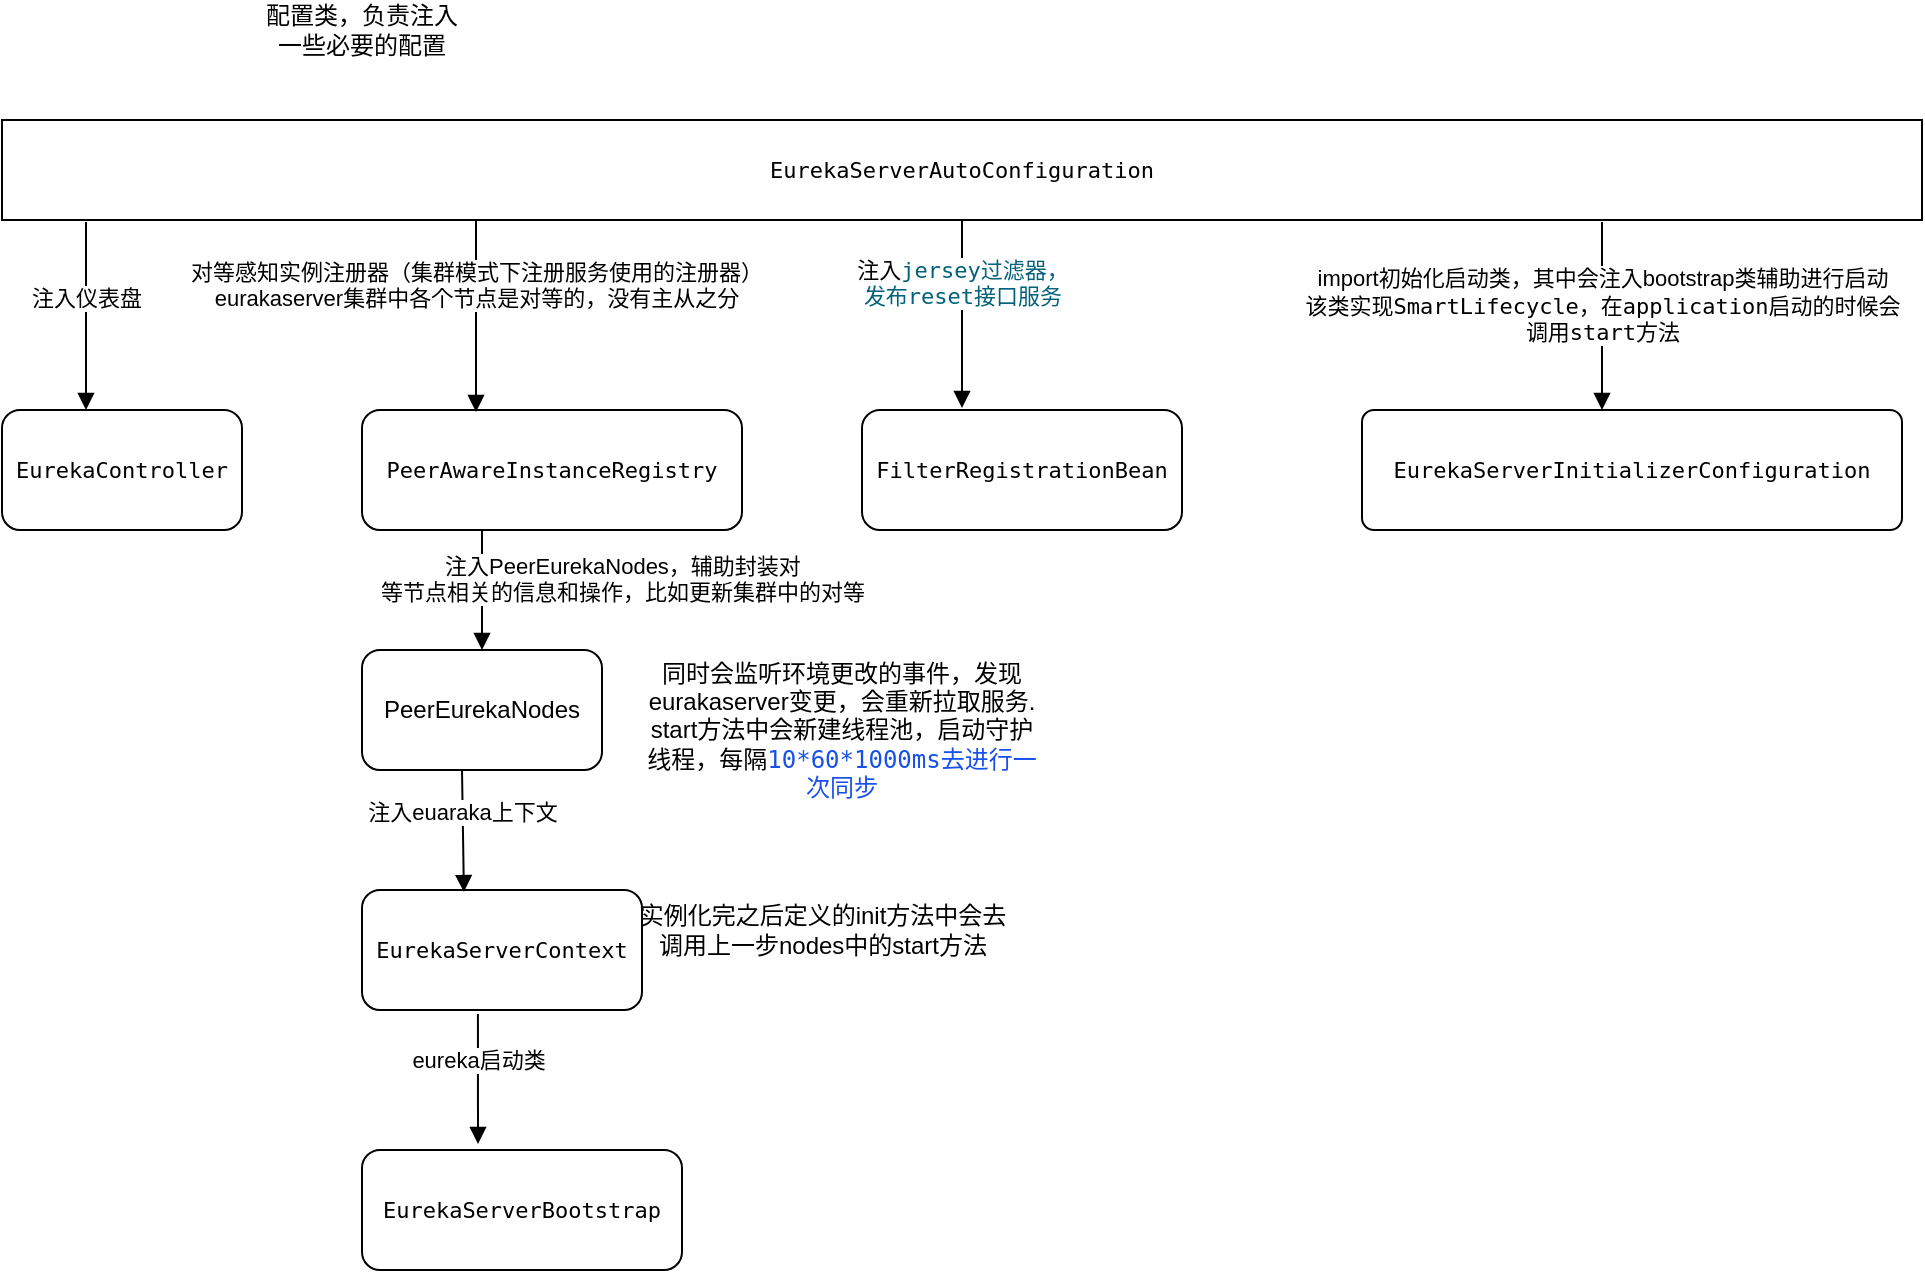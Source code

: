 <mxfile version="14.4.6" type="github">
  <diagram id="wmskmq6iXbEiBQbnxRAv" name="Page-1">
    <mxGraphModel dx="946" dy="614" grid="1" gridSize="10" guides="1" tooltips="1" connect="1" arrows="1" fold="1" page="1" pageScale="1" pageWidth="827" pageHeight="1169" math="0" shadow="0">
      <root>
        <mxCell id="0" />
        <mxCell id="1" parent="0" />
        <mxCell id="5n4lhrQsMyBDXj8TD-eI-1" value="&lt;pre style=&quot;color: rgb(8 , 8 , 8) ; font-family: &amp;#34;jetbrains mono&amp;#34; , monospace&quot;&gt;&lt;span style=&quot;color: rgb(0 , 0 , 0) ; background-color: rgb(255 , 255 , 255)&quot;&gt;&lt;font style=&quot;font-size: 11px&quot;&gt;EurekaServerAutoConfiguration&lt;/font&gt;&lt;/span&gt;&lt;/pre&gt;" style="rounded=0;whiteSpace=wrap;html=1;" vertex="1" parent="1">
          <mxGeometry x="60" y="145" width="960" height="50" as="geometry" />
        </mxCell>
        <mxCell id="5n4lhrQsMyBDXj8TD-eI-4" value="配置类，负责注入一些必要的配置" style="text;html=1;strokeColor=none;fillColor=none;align=center;verticalAlign=middle;whiteSpace=wrap;rounded=0;" vertex="1" parent="1">
          <mxGeometry x="190" y="90" width="100" height="20" as="geometry" />
        </mxCell>
        <mxCell id="5n4lhrQsMyBDXj8TD-eI-5" value="&lt;pre style=&quot;color: rgb(8 , 8 , 8) ; font-family: &amp;#34;jetbrains mono&amp;#34; , monospace&quot;&gt;&lt;span style=&quot;color: rgb(0 , 0 , 0) ; background-color: rgb(255 , 255 , 255)&quot;&gt;&lt;font style=&quot;font-size: 11px&quot;&gt;EurekaController&lt;/font&gt;&lt;/span&gt;&lt;/pre&gt;" style="rounded=1;whiteSpace=wrap;html=1;" vertex="1" parent="1">
          <mxGeometry x="60" y="290" width="120" height="60" as="geometry" />
        </mxCell>
        <mxCell id="5n4lhrQsMyBDXj8TD-eI-6" value="注入仪表盘" style="html=1;verticalAlign=bottom;endArrow=block;entryX=0.35;entryY=0;entryDx=0;entryDy=0;entryPerimeter=0;" edge="1" parent="1" target="5n4lhrQsMyBDXj8TD-eI-5">
          <mxGeometry width="80" relative="1" as="geometry">
            <mxPoint x="102" y="196" as="sourcePoint" />
            <mxPoint x="400" y="340" as="targetPoint" />
          </mxGeometry>
        </mxCell>
        <mxCell id="5n4lhrQsMyBDXj8TD-eI-7" value="&lt;pre style=&quot;color: rgb(8 , 8 , 8) ; font-family: &amp;#34;jetbrains mono&amp;#34; , monospace&quot;&gt;&lt;span style=&quot;color: rgb(0 , 0 , 0) ; background-color: rgb(255 , 255 , 255)&quot;&gt;&lt;font style=&quot;font-size: 11px&quot;&gt;PeerAwareInstanceRegistry&lt;/font&gt;&lt;/span&gt;&lt;/pre&gt;" style="rounded=1;whiteSpace=wrap;html=1;" vertex="1" parent="1">
          <mxGeometry x="240" y="290" width="190" height="60" as="geometry" />
        </mxCell>
        <mxCell id="5n4lhrQsMyBDXj8TD-eI-9" value="对等感知实例注册器（集群模式下注册服务使用的注册器）&lt;br&gt;eurakaserver集群中各个节点是对等的，没有主从之分" style="html=1;verticalAlign=bottom;endArrow=block;entryX=0.3;entryY=0.017;entryDx=0;entryDy=0;entryPerimeter=0;" edge="1" parent="1" target="5n4lhrQsMyBDXj8TD-eI-7">
          <mxGeometry width="80" relative="1" as="geometry">
            <mxPoint x="297" y="195" as="sourcePoint" />
            <mxPoint x="112" y="300" as="targetPoint" />
          </mxGeometry>
        </mxCell>
        <mxCell id="5n4lhrQsMyBDXj8TD-eI-10" value="PeerEurekaNodes" style="rounded=1;whiteSpace=wrap;html=1;" vertex="1" parent="1">
          <mxGeometry x="240" y="410" width="120" height="60" as="geometry" />
        </mxCell>
        <mxCell id="5n4lhrQsMyBDXj8TD-eI-11" value="注入PeerEurekaNodes，辅助封装对&lt;br&gt;等节点相关的信息和操作，比如更新集群中的对等" style="html=1;verticalAlign=bottom;endArrow=block;" edge="1" parent="1">
          <mxGeometry x="0.333" y="70" width="80" relative="1" as="geometry">
            <mxPoint x="300" y="350" as="sourcePoint" />
            <mxPoint x="300" y="410" as="targetPoint" />
            <mxPoint as="offset" />
          </mxGeometry>
        </mxCell>
        <mxCell id="5n4lhrQsMyBDXj8TD-eI-13" value="&lt;font style=&quot;font-size: 12px&quot;&gt;同时会监听环境更改的事件，发现eurakaserver变更，会重新拉取服务.&lt;br&gt;start方法中会新建线程池，启动守护线程，每隔&lt;/font&gt;&lt;font color=&quot;#1750eb&quot; face=&quot;JetBrains Mono, monospace&quot; style=&quot;font-size: 12px&quot;&gt;&lt;font style=&quot;font-size: 12px&quot;&gt;10*60*1000ms去进行一次同步&lt;/font&gt;&lt;br&gt;&lt;/font&gt;" style="text;html=1;strokeColor=none;fillColor=none;align=center;verticalAlign=middle;whiteSpace=wrap;rounded=0;" vertex="1" parent="1">
          <mxGeometry x="380" y="430" width="200" height="40" as="geometry" />
        </mxCell>
        <mxCell id="5n4lhrQsMyBDXj8TD-eI-15" value="&lt;pre style=&quot;color: rgb(8 , 8 , 8) ; font-family: &amp;#34;jetbrains mono&amp;#34; , monospace&quot;&gt;&lt;span style=&quot;color: rgb(0 , 0 , 0) ; background-color: rgb(255 , 255 , 255)&quot;&gt;&lt;font style=&quot;font-size: 11px&quot;&gt;EurekaServerContext&lt;/font&gt;&lt;/span&gt;&lt;/pre&gt;" style="rounded=1;whiteSpace=wrap;html=1;" vertex="1" parent="1">
          <mxGeometry x="240" y="530" width="140" height="60" as="geometry" />
        </mxCell>
        <mxCell id="5n4lhrQsMyBDXj8TD-eI-18" value="注入euaraka上下文" style="html=1;verticalAlign=bottom;endArrow=block;entryX=0.364;entryY=0.017;entryDx=0;entryDy=0;entryPerimeter=0;" edge="1" parent="1" target="5n4lhrQsMyBDXj8TD-eI-15">
          <mxGeometry width="80" relative="1" as="geometry">
            <mxPoint x="290" y="470" as="sourcePoint" />
            <mxPoint x="370" y="470" as="targetPoint" />
          </mxGeometry>
        </mxCell>
        <mxCell id="5n4lhrQsMyBDXj8TD-eI-19" value="实例化完之后定义的init方法中会去&lt;br&gt;调用上一步nodes中的start方法" style="text;html=1;align=center;verticalAlign=middle;resizable=0;points=[];autosize=1;" vertex="1" parent="1">
          <mxGeometry x="370" y="535" width="200" height="30" as="geometry" />
        </mxCell>
        <mxCell id="5n4lhrQsMyBDXj8TD-eI-20" value="&lt;pre style=&quot;color: rgb(8 , 8 , 8) ; font-family: &amp;#34;jetbrains mono&amp;#34; , monospace&quot;&gt;&lt;span style=&quot;color: rgb(0 , 0 , 0) ; background-color: rgb(255 , 255 , 255)&quot;&gt;&lt;font style=&quot;font-size: 11px&quot;&gt;EurekaServerBootstrap&lt;/font&gt;&lt;/span&gt;&lt;/pre&gt;" style="rounded=1;whiteSpace=wrap;html=1;" vertex="1" parent="1">
          <mxGeometry x="240" y="660" width="160" height="60" as="geometry" />
        </mxCell>
        <mxCell id="5n4lhrQsMyBDXj8TD-eI-21" value="eureka启动类" style="html=1;verticalAlign=bottom;endArrow=block;exitX=0.414;exitY=1.033;exitDx=0;exitDy=0;exitPerimeter=0;" edge="1" parent="1" source="5n4lhrQsMyBDXj8TD-eI-15">
          <mxGeometry width="80" relative="1" as="geometry">
            <mxPoint x="340" y="500" as="sourcePoint" />
            <mxPoint x="298" y="657" as="targetPoint" />
          </mxGeometry>
        </mxCell>
        <mxCell id="5n4lhrQsMyBDXj8TD-eI-22" value="&lt;pre style=&quot;color: rgb(8 , 8 , 8) ; font-family: &amp;#34;jetbrains mono&amp;#34; , monospace&quot;&gt;&lt;span style=&quot;color: rgb(0 , 0 , 0) ; background-color: rgb(255 , 255 , 255)&quot;&gt;&lt;font style=&quot;font-size: 11px&quot;&gt;FilterRegistrationBean&lt;/font&gt;&lt;/span&gt;&lt;/pre&gt;" style="rounded=1;whiteSpace=wrap;html=1;" vertex="1" parent="1">
          <mxGeometry x="490" y="290" width="160" height="60" as="geometry" />
        </mxCell>
        <mxCell id="5n4lhrQsMyBDXj8TD-eI-23" value="&lt;span style=&quot;background-color: rgb(255 , 255 , 255) ; font-size: 11px&quot;&gt;注入&lt;span style=&quot;color: rgb(0 , 98 , 122) ; font-family: &amp;#34;jetbrains mono&amp;#34; , monospace ; font-size: 11px&quot;&gt;jersey过滤器，&lt;br&gt;发布reset接口服务&lt;/span&gt;&lt;/span&gt;" style="html=1;verticalAlign=bottom;endArrow=block;entryX=0.35;entryY=0;entryDx=0;entryDy=0;entryPerimeter=0;" edge="1" parent="1">
          <mxGeometry width="80" relative="1" as="geometry">
            <mxPoint x="540" y="195" as="sourcePoint" />
            <mxPoint x="540" y="289" as="targetPoint" />
            <Array as="points">
              <mxPoint x="540" y="249" />
            </Array>
          </mxGeometry>
        </mxCell>
        <mxCell id="5n4lhrQsMyBDXj8TD-eI-24" value="&lt;pre style=&quot;color: rgb(8 , 8 , 8) ; font-family: &amp;#34;jetbrains mono&amp;#34; , monospace&quot;&gt;&lt;span style=&quot;color: rgb(0 , 0 , 0) ; background-color: rgb(255 , 255 , 255)&quot;&gt;&lt;font style=&quot;font-size: 11px&quot;&gt;EurekaServerInitializerConfiguration&lt;/font&gt;&lt;/span&gt;&lt;/pre&gt;" style="rounded=1;whiteSpace=wrap;html=1;arcSize=10;" vertex="1" parent="1">
          <mxGeometry x="740" y="290" width="270" height="60" as="geometry" />
        </mxCell>
        <mxCell id="5n4lhrQsMyBDXj8TD-eI-25" value="&lt;span style=&quot;background-color: rgb(255 , 255 , 255) ; font-size: 11px&quot;&gt;&lt;font style=&quot;font-size: 11px&quot;&gt;import初始化启动类，其中会注入bootstrap类辅助进行启动&lt;br style=&quot;font-size: 11px&quot;&gt;该类实现&lt;/font&gt;&lt;/span&gt;&lt;span style=&quot;font-family: &amp;#34;jetbrains mono&amp;#34; , monospace ; font-size: 11px&quot;&gt;&lt;span style=&quot;background-color: rgb(255 , 255 , 255) ; font-size: 11px&quot;&gt;&lt;font style=&quot;font-size: 11px&quot;&gt;SmartLifecycle，在application启动的时候会&lt;br style=&quot;font-size: 11px&quot;&gt;调用start方法&lt;/font&gt;&lt;/span&gt;&lt;br&gt;&lt;/span&gt;" style="html=1;verticalAlign=bottom;endArrow=block;entryX=0.35;entryY=0;entryDx=0;entryDy=0;entryPerimeter=0;" edge="1" parent="1">
          <mxGeometry x="0.362" width="80" relative="1" as="geometry">
            <mxPoint x="860" y="196" as="sourcePoint" />
            <mxPoint x="860" y="290" as="targetPoint" />
            <Array as="points">
              <mxPoint x="860" y="250" />
            </Array>
            <mxPoint as="offset" />
          </mxGeometry>
        </mxCell>
      </root>
    </mxGraphModel>
  </diagram>
</mxfile>
